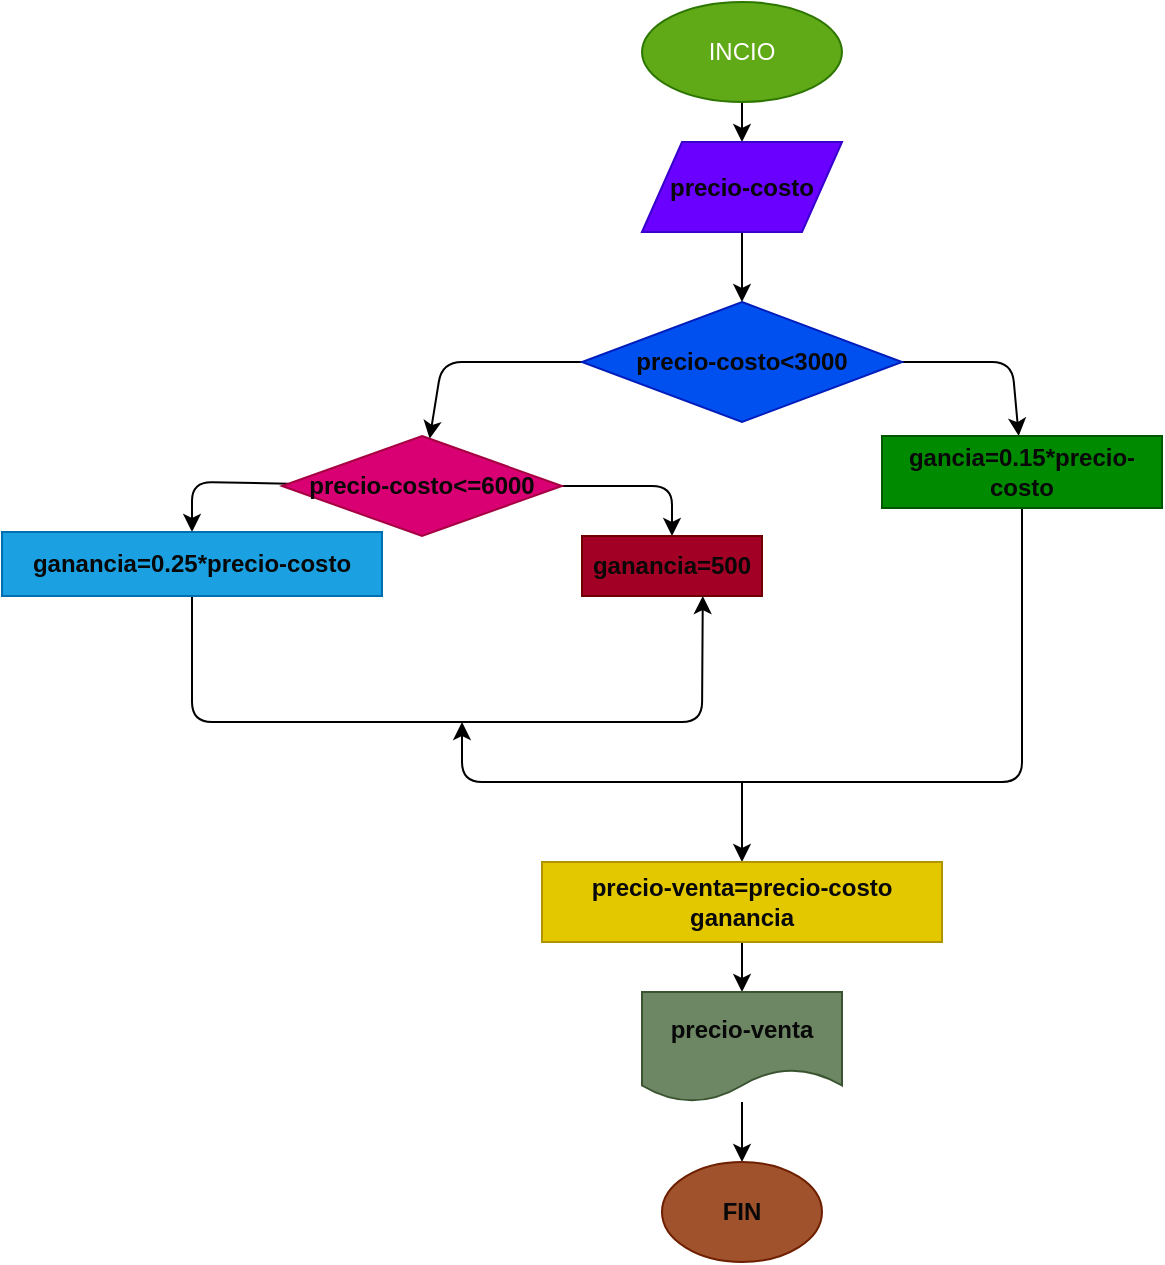 <mxfile>
    <diagram id="xtEK7SXOJhzq-CabDOTt" name="Página-1">
        <mxGraphModel dx="697" dy="205" grid="1" gridSize="10" guides="1" tooltips="1" connect="1" arrows="1" fold="1" page="1" pageScale="1" pageWidth="827" pageHeight="1169" math="0" shadow="0">
            <root>
                <mxCell id="0"/>
                <mxCell id="1" parent="0"/>
                <mxCell id="4" value="" style="edgeStyle=none;html=1;fontColor=#080808;fontStyle=1;align=center;" edge="1" parent="1" source="2" target="3">
                    <mxGeometry relative="1" as="geometry"/>
                </mxCell>
                <mxCell id="2" value="INCIO" style="ellipse;whiteSpace=wrap;html=1;fillColor=#60a917;fontColor=#ffffff;strokeColor=#2D7600;" vertex="1" parent="1">
                    <mxGeometry x="460" y="20" width="100" height="50" as="geometry"/>
                </mxCell>
                <mxCell id="6" value="" style="edgeStyle=none;html=1;fontColor=#080808;fontStyle=1;align=center;" edge="1" parent="1" source="3" target="5">
                    <mxGeometry relative="1" as="geometry"/>
                </mxCell>
                <mxCell id="3" value="precio-costo" style="shape=parallelogram;perimeter=parallelogramPerimeter;whiteSpace=wrap;html=1;fixedSize=1;fillColor=#6a00ff;fontColor=#080808;strokeColor=#3700CC;fontStyle=1;align=center;" vertex="1" parent="1">
                    <mxGeometry x="460" y="90" width="100" height="45" as="geometry"/>
                </mxCell>
                <mxCell id="8" value="" style="edgeStyle=none;html=1;fontColor=#080808;fontStyle=1;align=center;" edge="1" parent="1" source="5" target="7">
                    <mxGeometry relative="1" as="geometry">
                        <Array as="points">
                            <mxPoint x="360" y="200"/>
                        </Array>
                    </mxGeometry>
                </mxCell>
                <mxCell id="10" value="" style="edgeStyle=none;html=1;fontColor=#080808;fontStyle=1;align=center;" edge="1" parent="1" source="5" target="9">
                    <mxGeometry relative="1" as="geometry">
                        <Array as="points">
                            <mxPoint x="645" y="200"/>
                        </Array>
                    </mxGeometry>
                </mxCell>
                <mxCell id="5" value="precio-costo&amp;lt;3000" style="rhombus;whiteSpace=wrap;html=1;fillColor=#0050ef;fontColor=#080808;strokeColor=#001DBC;fontStyle=1;align=center;" vertex="1" parent="1">
                    <mxGeometry x="430" y="170" width="160" height="60" as="geometry"/>
                </mxCell>
                <mxCell id="11" value="" style="edgeStyle=none;html=1;entryX=0.5;entryY=0;entryDx=0;entryDy=0;fontColor=#080808;fontStyle=1;align=center;" edge="1" parent="1" source="7" target="12">
                    <mxGeometry relative="1" as="geometry">
                        <mxPoint x="470" y="290" as="targetPoint"/>
                        <Array as="points">
                            <mxPoint x="475" y="262"/>
                        </Array>
                    </mxGeometry>
                </mxCell>
                <mxCell id="14" value="" style="edgeStyle=none;html=1;fontColor=#080808;fontStyle=1;align=center;" edge="1" parent="1" source="7" target="13">
                    <mxGeometry relative="1" as="geometry">
                        <Array as="points">
                            <mxPoint x="235" y="260"/>
                        </Array>
                    </mxGeometry>
                </mxCell>
                <mxCell id="7" value="precio-costo&amp;lt;=6000" style="rhombus;whiteSpace=wrap;html=1;fillColor=#d80073;fontColor=#080808;strokeColor=#A50040;fontStyle=1;align=center;" vertex="1" parent="1">
                    <mxGeometry x="280" y="237" width="140" height="50" as="geometry"/>
                </mxCell>
                <mxCell id="16" style="edgeStyle=none;html=1;fontColor=#080808;fontStyle=1;align=center;" edge="1" parent="1" source="9">
                    <mxGeometry relative="1" as="geometry">
                        <mxPoint x="370" y="380" as="targetPoint"/>
                        <Array as="points">
                            <mxPoint x="650" y="290"/>
                            <mxPoint x="650" y="410"/>
                            <mxPoint x="370" y="410"/>
                        </Array>
                    </mxGeometry>
                </mxCell>
                <mxCell id="9" value="gancia=0.15*precio-costo" style="whiteSpace=wrap;html=1;fillColor=#008a00;fontColor=#080808;strokeColor=#005700;fontStyle=1;align=center;" vertex="1" parent="1">
                    <mxGeometry x="580" y="237" width="140" height="36" as="geometry"/>
                </mxCell>
                <mxCell id="12" value="ganancia=500" style="rounded=0;whiteSpace=wrap;html=1;fillColor=#a20025;fontColor=#080808;strokeColor=#6F0000;fontStyle=1;align=center;" vertex="1" parent="1">
                    <mxGeometry x="430" y="287" width="90" height="30" as="geometry"/>
                </mxCell>
                <mxCell id="15" style="edgeStyle=none;html=1;entryX=0.671;entryY=1;entryDx=0;entryDy=0;entryPerimeter=0;fontColor=#080808;fontStyle=1;align=center;" edge="1" parent="1" source="13" target="12">
                    <mxGeometry relative="1" as="geometry">
                        <Array as="points">
                            <mxPoint x="235" y="380"/>
                            <mxPoint x="490" y="380"/>
                        </Array>
                    </mxGeometry>
                </mxCell>
                <mxCell id="13" value="ganancia=0.25*precio-costo" style="whiteSpace=wrap;html=1;fillColor=#1ba1e2;fontColor=#080808;strokeColor=#006EAF;fontStyle=1;align=center;" vertex="1" parent="1">
                    <mxGeometry x="140" y="285" width="190" height="32" as="geometry"/>
                </mxCell>
                <mxCell id="17" value="" style="edgeStyle=none;orthogonalLoop=1;jettySize=auto;html=1;entryX=0.5;entryY=0;entryDx=0;entryDy=0;fontColor=#080808;fontStyle=1;align=center;" edge="1" parent="1" target="18">
                    <mxGeometry width="100" relative="1" as="geometry">
                        <mxPoint x="510" y="410" as="sourcePoint"/>
                        <mxPoint x="510" y="450" as="targetPoint"/>
                        <Array as="points"/>
                    </mxGeometry>
                </mxCell>
                <mxCell id="22" value="" style="edgeStyle=none;html=1;fontColor=#080808;fontStyle=1;align=center;" edge="1" parent="1" source="18" target="21">
                    <mxGeometry relative="1" as="geometry"/>
                </mxCell>
                <mxCell id="18" value="precio-venta=precio-costo ganancia" style="rounded=0;whiteSpace=wrap;html=1;fillColor=#e3c800;fontColor=#080808;strokeColor=#B09500;fontStyle=1;align=center;" vertex="1" parent="1">
                    <mxGeometry x="410" y="450" width="200" height="40" as="geometry"/>
                </mxCell>
                <mxCell id="25" value="" style="edgeStyle=none;html=1;fontColor=#080808;fontStyle=1;align=center;" edge="1" parent="1" source="21" target="24">
                    <mxGeometry relative="1" as="geometry"/>
                </mxCell>
                <mxCell id="21" value="precio-venta" style="shape=document;whiteSpace=wrap;html=1;boundedLbl=1;rounded=0;fillColor=#6d8764;fontColor=#080808;strokeColor=#3A5431;fontStyle=1;align=center;" vertex="1" parent="1">
                    <mxGeometry x="460" y="515" width="100" height="55" as="geometry"/>
                </mxCell>
                <mxCell id="24" value="FIN" style="ellipse;whiteSpace=wrap;html=1;rounded=0;fillColor=#a0522d;fontColor=#080808;strokeColor=#6D1F00;fontStyle=1;align=center;" vertex="1" parent="1">
                    <mxGeometry x="470" y="600" width="80" height="50" as="geometry"/>
                </mxCell>
            </root>
        </mxGraphModel>
    </diagram>
</mxfile>